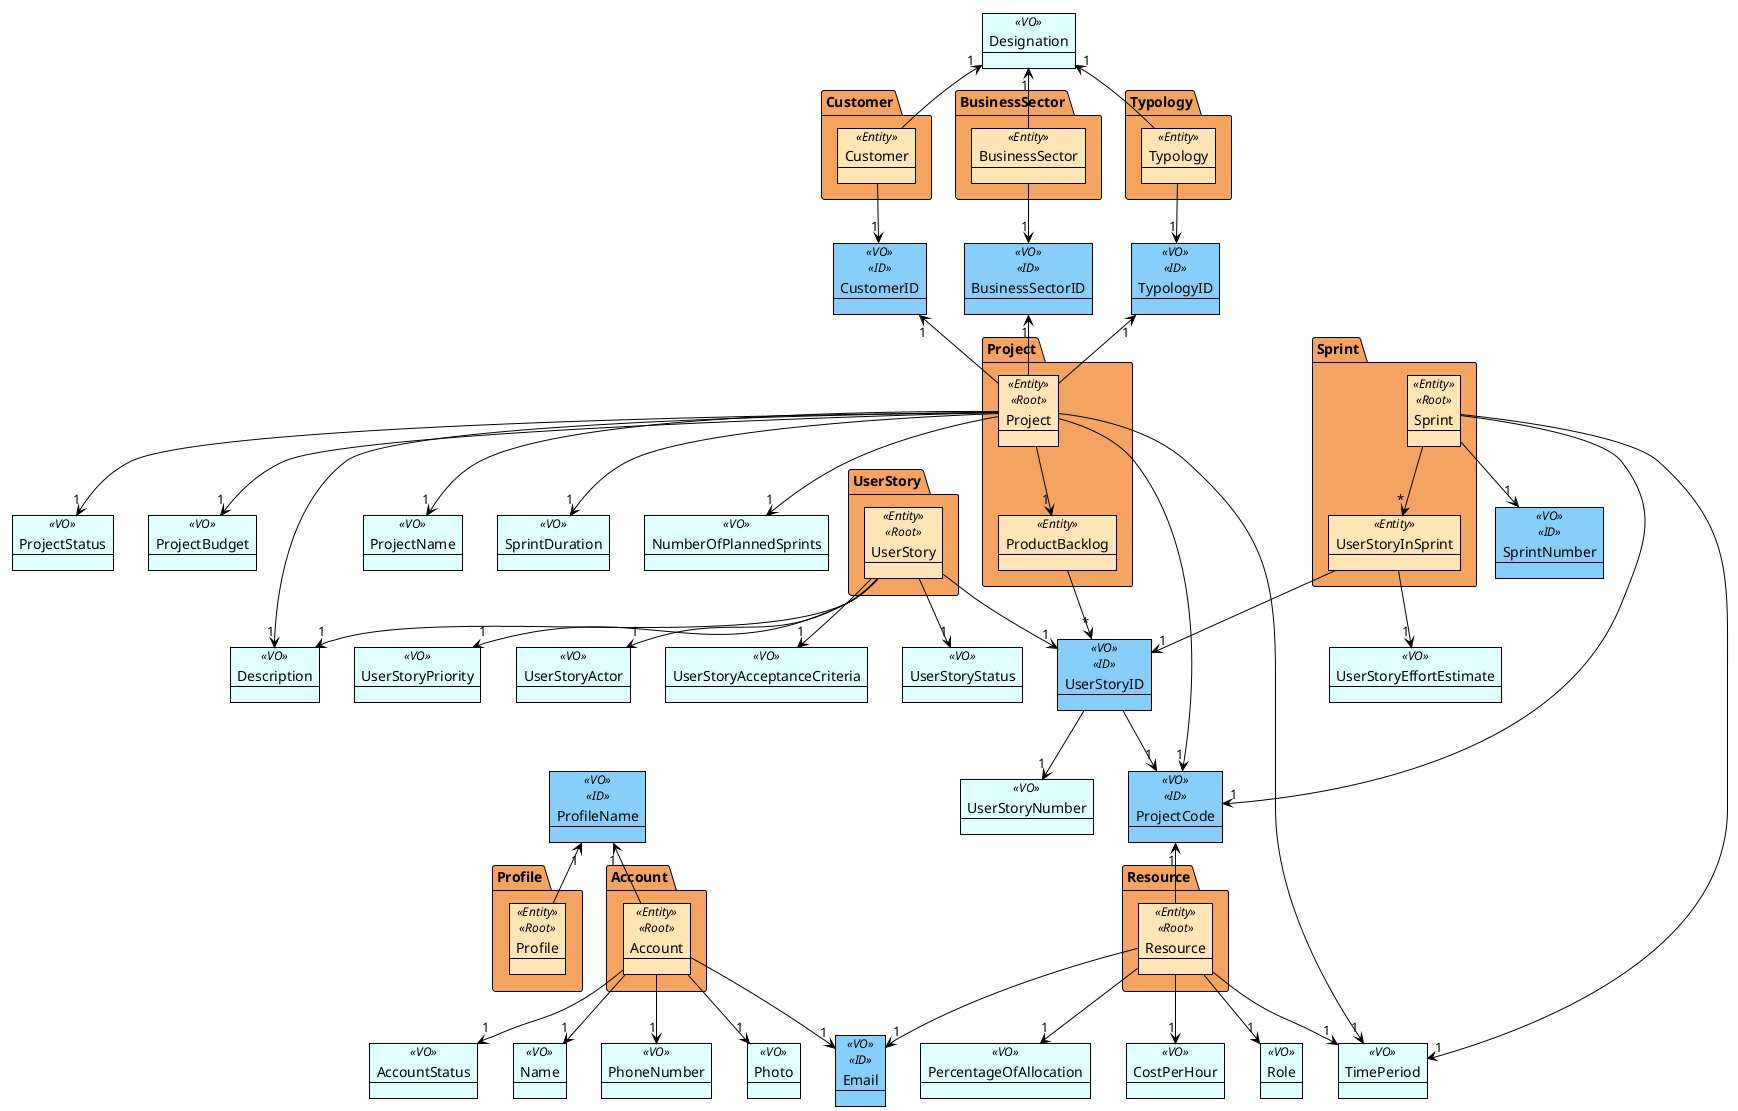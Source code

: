 @startuml
!theme plain
'skinparam linetype ortho

skinparam package {
    backgroundColor SandyBrown
}

skinparam object {
    backgroundColor LightCyan
}

skinparam object<<ID>> {
    backgroundColor LightSkyBlue
}

skinparam object<<Entity>> {
    backgroundColor Moccasin
}

' - Value Objects
' -- plain VOs
Object Name <<VO>>
Object PhoneNumber <<VO>>
Object Photo <<VO>>
Object AccountStatus <<VO>>
Object TimePeriod <<VO>>
Object PercentageOfAllocation <<VO>>
Object CostPerHour <<VO>>
Object Role <<VO>>
Object UserStoryActor <<VO>>
Object Description <<VO>>
Object UserStoryAcceptanceCriteria <<VO>>
Object ProjectName <<VO>>
Object SprintDuration <<VO>>
Object NumberOfPlannedSprints <<VO>>
Object ProjectStatus <<VO>>
Object ProjectBudget <<VO>>
Object UserStoryEffortEstimate <<VO>>
Object UserStoryStatus <<VO>>
Object UserStoryPriority <<VO>>
Object UserStoryNumber <<VO>>
Object Designation <<VO>>

' -- DomainID VOs
Object ProjectCode <<VO>> <<ID>>
Object SprintNumber <<VO>> <<ID>>
Object UserStoryID <<VO>> <<ID>>
Object Email <<VO>> <<ID>>
Object ProfileName <<VO>> <<ID>>
Object TypologyID <<VO>> <<ID>>
Object BusinessSectorID <<VO>> <<ID>>
Object CustomerID <<VO>> <<ID>>

' - Entities in Aggregates (packages)
package "Project" as Proj {
    Object Project <<Entity>> <<Root>>
    Object ProductBacklog <<Entity>>
}

Project -down-> "1" ProductBacklog
ProductBacklog --> "*" UserStoryID
Project --> "1" ProjectCode
Project --> "1" ProjectName
Project --> "1" Description
Project --> "1" TimePeriod
Project --> "1" SprintDuration
Project --> "1" NumberOfPlannedSprints
Project --> "1" ProjectStatus
Project --> "1" ProjectBudget

package "Sprint" as Spr {
    Object Sprint <<Entity>> <<Root>>
    Object UserStoryInSprint <<Entity>>
}

Sprint --> "*" UserStoryInSprint
Sprint --> "1" ProjectCode
Sprint --> "1" SprintNumber
Sprint --> "1" TimePeriod

UserStoryInSprint --> "1" UserStoryID
UserStoryInSprint --> "1" UserStoryEffortEstimate

package "UserStory" as US {
    Object UserStory <<Entity>> <<Root>>
}

UserStoryID --> "1" ProjectCode
UserStoryID --> "1" UserStoryNumber
UserStory --> "1" UserStoryID
UserStory --> "1" UserStoryActor
UserStory --> "1" Description
UserStory --> "1" UserStoryAcceptanceCriteria
UserStory --> "1" UserStoryStatus
UserStory --> "1" UserStoryPriority


package "Account" as Acc {
    Object Account <<Entity>> <<Root>>
}

Account --> "1" Name
Account -->  "1" PhoneNumber
Account --> "1" Email
Account --> "1" Photo
Account --> "1" AccountStatus


package "Resource" as Res {
    Object Resource <<Entity>> <<Root>>
}

Resource --> "1" TimePeriod
Resource --> "1" PercentageOfAllocation
Resource --> "1" CostPerHour
Resource --> "1" Role
Resource -up-> "1" ProjectCode
Resource --> "1" Email

package Typology as Typo {
    Object Typology <<Entity>>
    }

Typology -up-> "1" Designation
Typology --> "1" TypologyID
Project -up-> "1" TypologyID

package BusinessSector as Bus {
    Object BusinessSector <<Entity>>
            }

BusinessSector -up-> "1" Designation
BusinessSector --> "1" BusinessSectorID
Project -up-> "1" BusinessSectorID

package Customer as Cost {
    Object Customer <<Entity>>
    }

Customer -up-> "1" Designation
Customer --> "1" CustomerID
Project -up-> "1" CustomerID

package "Profile" as Prof {
    Object Profile <<Entity>> <<Root>>
    }

Profile -up-> "1" ProfileName

Account -up-> "1" ProfileName

@enduml
